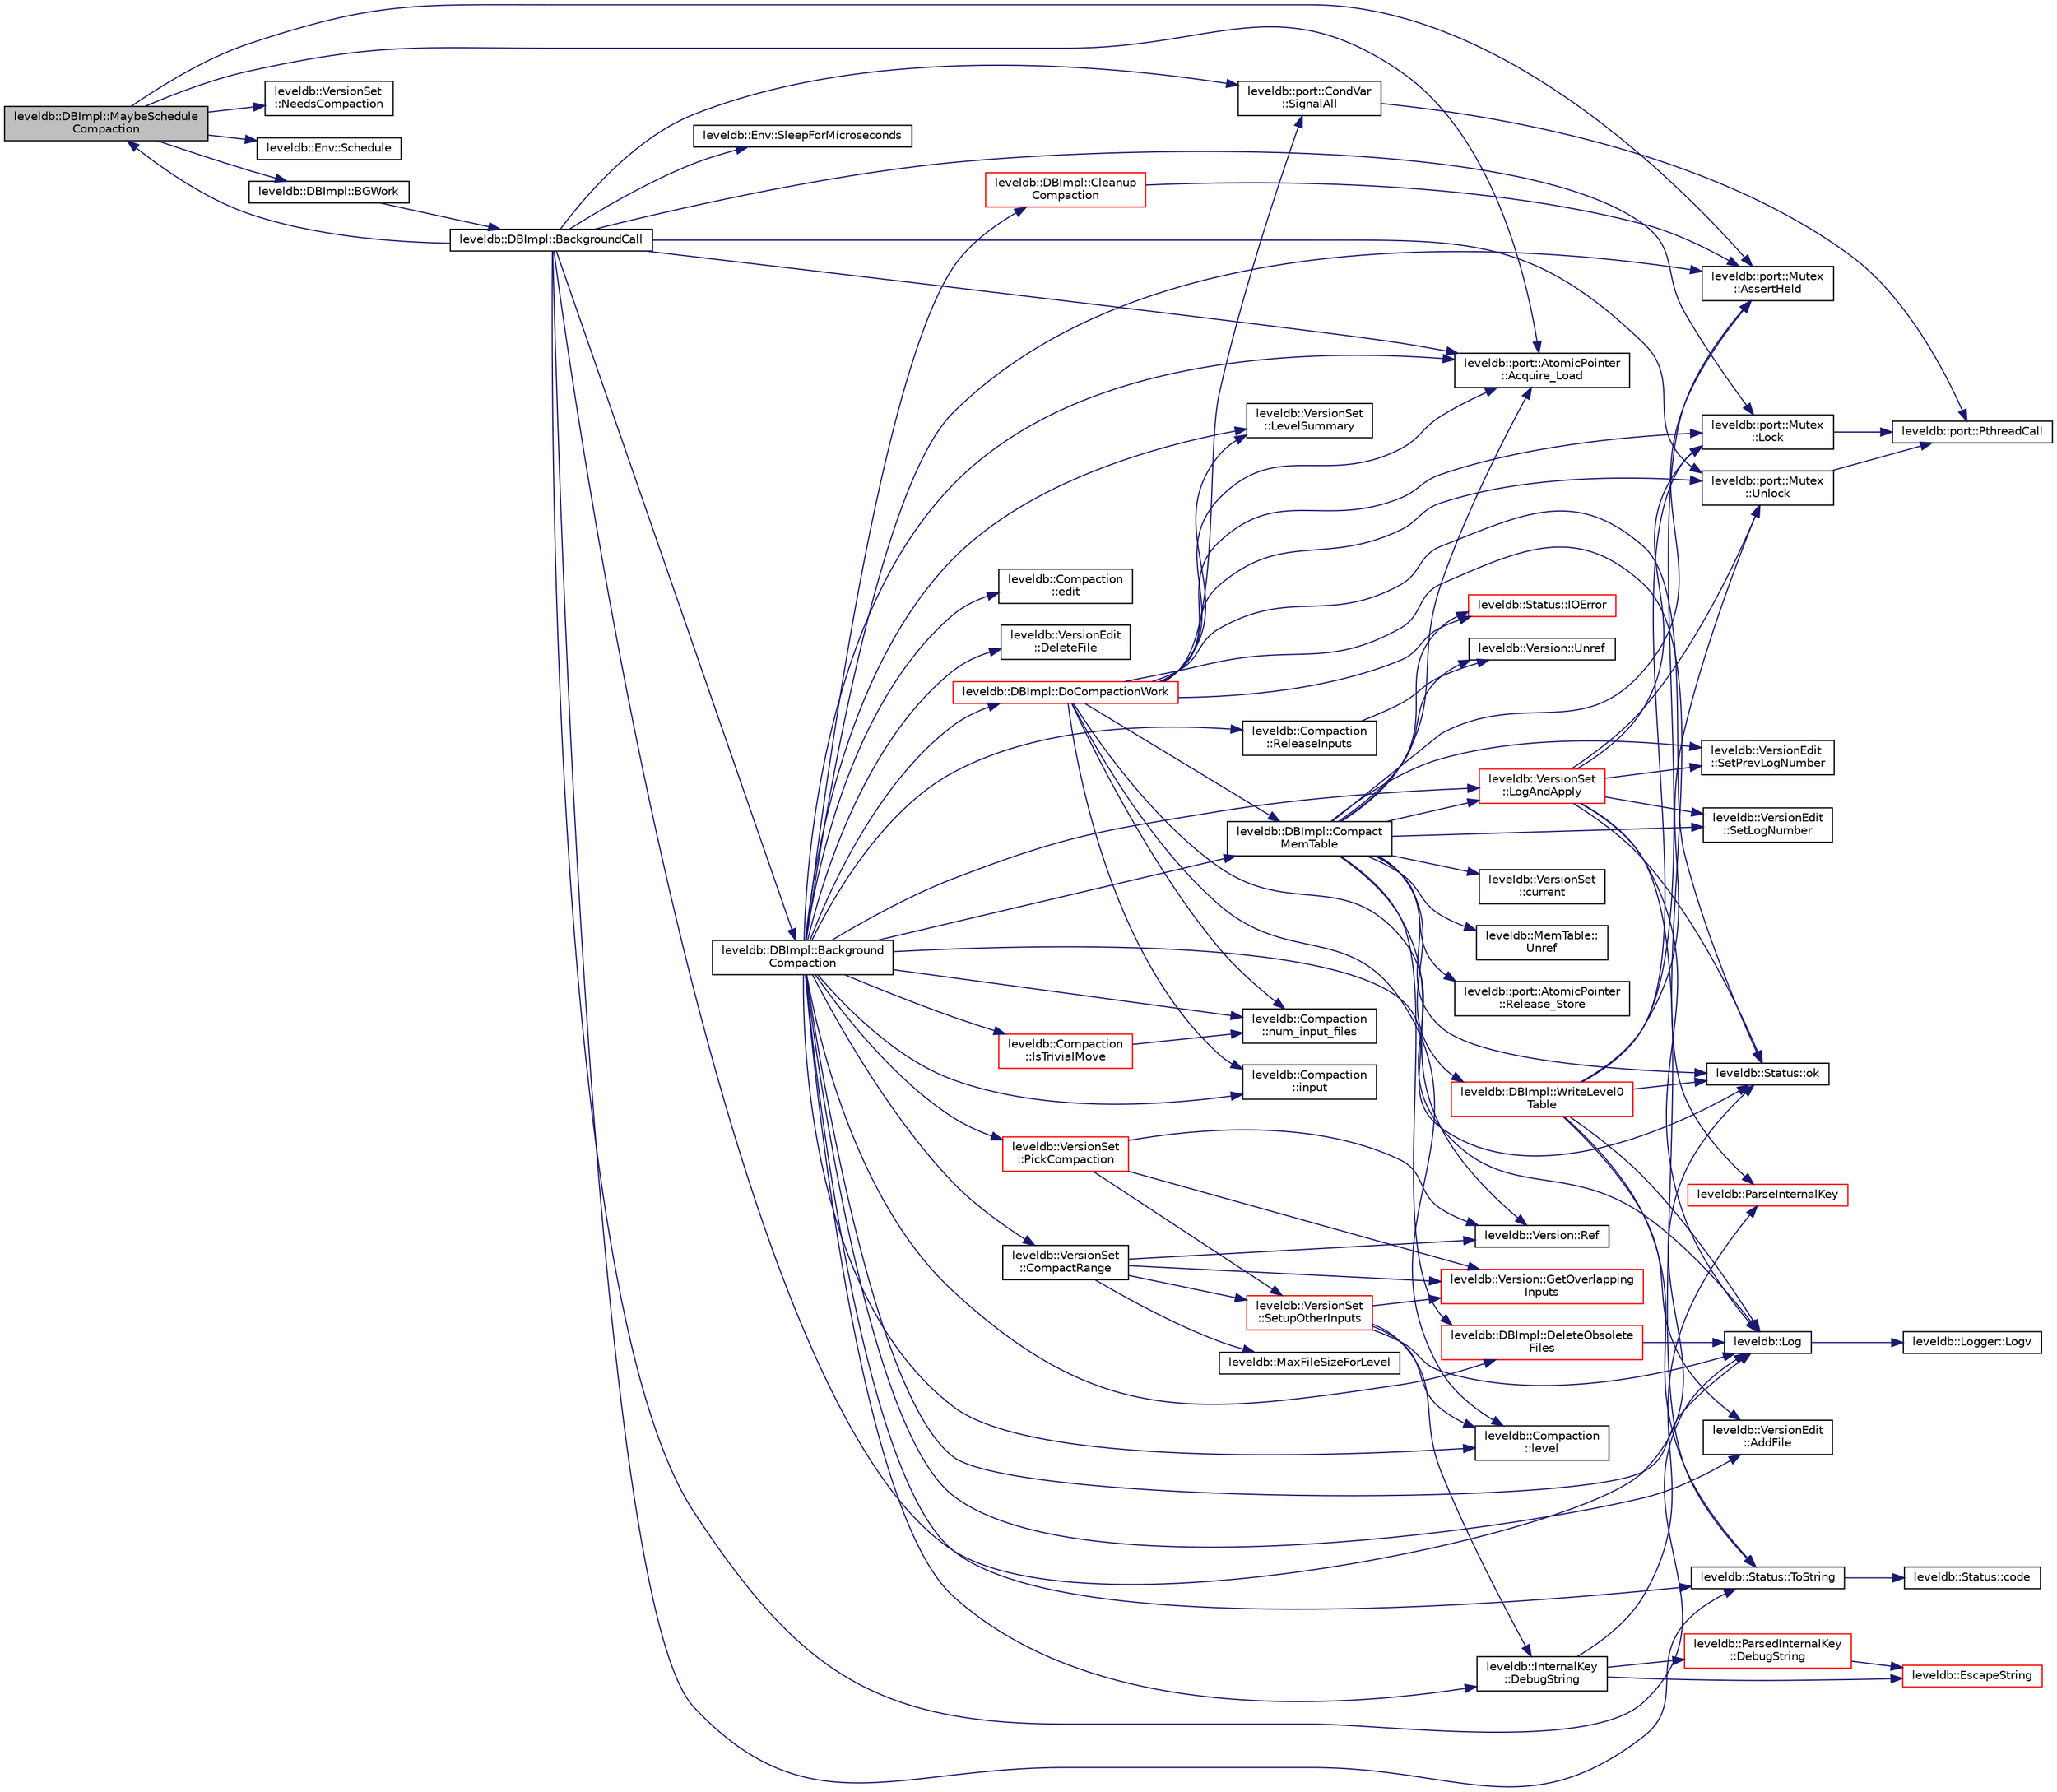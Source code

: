 digraph "leveldb::DBImpl::MaybeScheduleCompaction"
{
  edge [fontname="Helvetica",fontsize="10",labelfontname="Helvetica",labelfontsize="10"];
  node [fontname="Helvetica",fontsize="10",shape=record];
  rankdir="LR";
  Node1 [label="leveldb::DBImpl::MaybeSchedule\lCompaction",height=0.2,width=0.4,color="black", fillcolor="grey75", style="filled" fontcolor="black"];
  Node1 -> Node2 [color="midnightblue",fontsize="10",style="solid",fontname="Helvetica"];
  Node2 [label="leveldb::port::Mutex\l::AssertHeld",height=0.2,width=0.4,color="black", fillcolor="white", style="filled",URL="$classleveldb_1_1port_1_1_mutex.html#a9793393529f59bbb4adaf152bbbab42c"];
  Node1 -> Node3 [color="midnightblue",fontsize="10",style="solid",fontname="Helvetica"];
  Node3 [label="leveldb::port::AtomicPointer\l::Acquire_Load",height=0.2,width=0.4,color="black", fillcolor="white", style="filled",URL="$classleveldb_1_1port_1_1_atomic_pointer.html#a25b7cd07f114f6e59278d5523aff6140"];
  Node1 -> Node4 [color="midnightblue",fontsize="10",style="solid",fontname="Helvetica"];
  Node4 [label="leveldb::VersionSet\l::NeedsCompaction",height=0.2,width=0.4,color="black", fillcolor="white", style="filled",URL="$classleveldb_1_1_version_set.html#aa2976498024282e1449dcba88c6df162"];
  Node1 -> Node5 [color="midnightblue",fontsize="10",style="solid",fontname="Helvetica"];
  Node5 [label="leveldb::Env::Schedule",height=0.2,width=0.4,color="black", fillcolor="white", style="filled",URL="$classleveldb_1_1_env.html#a6b5fc50322d8404f5b13fad0e03d8724"];
  Node1 -> Node6 [color="midnightblue",fontsize="10",style="solid",fontname="Helvetica"];
  Node6 [label="leveldb::DBImpl::BGWork",height=0.2,width=0.4,color="black", fillcolor="white", style="filled",URL="$classleveldb_1_1_d_b_impl.html#ac5e1a8fcf9852a3b3f9712f135f13fa7"];
  Node6 -> Node7 [color="midnightblue",fontsize="10",style="solid",fontname="Helvetica"];
  Node7 [label="leveldb::DBImpl::BackgroundCall",height=0.2,width=0.4,color="black", fillcolor="white", style="filled",URL="$classleveldb_1_1_d_b_impl.html#a0b9829a3bc7b5a119819c6b04b557ab0"];
  Node7 -> Node3 [color="midnightblue",fontsize="10",style="solid",fontname="Helvetica"];
  Node7 -> Node8 [color="midnightblue",fontsize="10",style="solid",fontname="Helvetica"];
  Node8 [label="leveldb::DBImpl::Background\lCompaction",height=0.2,width=0.4,color="black", fillcolor="white", style="filled",URL="$classleveldb_1_1_d_b_impl.html#af8d8c2abc99da12f82a594b6a7d43e35"];
  Node8 -> Node2 [color="midnightblue",fontsize="10",style="solid",fontname="Helvetica"];
  Node8 -> Node9 [color="midnightblue",fontsize="10",style="solid",fontname="Helvetica"];
  Node9 [label="leveldb::DBImpl::Compact\lMemTable",height=0.2,width=0.4,color="black", fillcolor="white", style="filled",URL="$classleveldb_1_1_d_b_impl.html#affe08e583b60dc854760d60f63db9364"];
  Node9 -> Node2 [color="midnightblue",fontsize="10",style="solid",fontname="Helvetica"];
  Node9 -> Node10 [color="midnightblue",fontsize="10",style="solid",fontname="Helvetica"];
  Node10 [label="leveldb::VersionSet\l::current",height=0.2,width=0.4,color="black", fillcolor="white", style="filled",URL="$classleveldb_1_1_version_set.html#a500747b987e66c51116287f26cfd028c"];
  Node9 -> Node11 [color="midnightblue",fontsize="10",style="solid",fontname="Helvetica"];
  Node11 [label="leveldb::Version::Ref",height=0.2,width=0.4,color="black", fillcolor="white", style="filled",URL="$classleveldb_1_1_version.html#ad237b446c7f7d9e63c4b7c162d6f0064"];
  Node9 -> Node12 [color="midnightblue",fontsize="10",style="solid",fontname="Helvetica"];
  Node12 [label="leveldb::DBImpl::WriteLevel0\lTable",height=0.2,width=0.4,color="red", fillcolor="white", style="filled",URL="$classleveldb_1_1_d_b_impl.html#a6b1b87947df08e63ea9389722f943943"];
  Node12 -> Node2 [color="midnightblue",fontsize="10",style="solid",fontname="Helvetica"];
  Node12 -> Node13 [color="midnightblue",fontsize="10",style="solid",fontname="Helvetica"];
  Node13 [label="leveldb::Log",height=0.2,width=0.4,color="black", fillcolor="white", style="filled",URL="$namespaceleveldb.html#aeba9623ceee38be99bed2bc1ae082954"];
  Node13 -> Node14 [color="midnightblue",fontsize="10",style="solid",fontname="Helvetica"];
  Node14 [label="leveldb::Logger::Logv",height=0.2,width=0.4,color="black", fillcolor="white", style="filled",URL="$classleveldb_1_1_logger.html#a408e238a0028a45e9cc7aec6ad2277c5"];
  Node12 -> Node15 [color="midnightblue",fontsize="10",style="solid",fontname="Helvetica"];
  Node15 [label="leveldb::port::Mutex\l::Unlock",height=0.2,width=0.4,color="black", fillcolor="white", style="filled",URL="$classleveldb_1_1port_1_1_mutex.html#a9d69a21c53dad7732b2006acf87f006b"];
  Node15 -> Node16 [color="midnightblue",fontsize="10",style="solid",fontname="Helvetica"];
  Node16 [label="leveldb::port::PthreadCall",height=0.2,width=0.4,color="black", fillcolor="white", style="filled",URL="$namespaceleveldb_1_1port.html#a614e0b6f0b21d697fe4001dbe3d8798b"];
  Node12 -> Node17 [color="midnightblue",fontsize="10",style="solid",fontname="Helvetica"];
  Node17 [label="leveldb::port::Mutex\l::Lock",height=0.2,width=0.4,color="black", fillcolor="white", style="filled",URL="$classleveldb_1_1port_1_1_mutex.html#a9a4da7195ce1802c077bc4d0035d4dd1"];
  Node17 -> Node16 [color="midnightblue",fontsize="10",style="solid",fontname="Helvetica"];
  Node12 -> Node18 [color="midnightblue",fontsize="10",style="solid",fontname="Helvetica"];
  Node18 [label="leveldb::Status::ToString",height=0.2,width=0.4,color="black", fillcolor="white", style="filled",URL="$classleveldb_1_1_status.html#aa8b56d8fe2cd1873778de5d1e5407866"];
  Node18 -> Node19 [color="midnightblue",fontsize="10",style="solid",fontname="Helvetica"];
  Node19 [label="leveldb::Status::code",height=0.2,width=0.4,color="black", fillcolor="white", style="filled",URL="$classleveldb_1_1_status.html#a7e1c5239636c9e0ffff6df6144f32af3"];
  Node12 -> Node20 [color="midnightblue",fontsize="10",style="solid",fontname="Helvetica"];
  Node20 [label="leveldb::Status::ok",height=0.2,width=0.4,color="black", fillcolor="white", style="filled",URL="$classleveldb_1_1_status.html#ab31e89a858c766716e3dc952be857c65"];
  Node12 -> Node21 [color="midnightblue",fontsize="10",style="solid",fontname="Helvetica"];
  Node21 [label="leveldb::VersionEdit\l::AddFile",height=0.2,width=0.4,color="black", fillcolor="white", style="filled",URL="$classleveldb_1_1_version_edit.html#a4cd5cc92761b7ae5b5f9cff46cb88263"];
  Node9 -> Node22 [color="midnightblue",fontsize="10",style="solid",fontname="Helvetica"];
  Node22 [label="leveldb::Version::Unref",height=0.2,width=0.4,color="black", fillcolor="white", style="filled",URL="$classleveldb_1_1_version.html#a3f623697f625d4740d5b273c0bf6223a"];
  Node9 -> Node20 [color="midnightblue",fontsize="10",style="solid",fontname="Helvetica"];
  Node9 -> Node3 [color="midnightblue",fontsize="10",style="solid",fontname="Helvetica"];
  Node9 -> Node23 [color="midnightblue",fontsize="10",style="solid",fontname="Helvetica"];
  Node23 [label="leveldb::Status::IOError",height=0.2,width=0.4,color="red", fillcolor="white", style="filled",URL="$classleveldb_1_1_status.html#ada6143081d41803808f77287153f96b7"];
  Node9 -> Node24 [color="midnightblue",fontsize="10",style="solid",fontname="Helvetica"];
  Node24 [label="leveldb::VersionEdit\l::SetPrevLogNumber",height=0.2,width=0.4,color="black", fillcolor="white", style="filled",URL="$classleveldb_1_1_version_edit.html#ac1b5689f62e7a8f63c4eefa437a4f2f3"];
  Node9 -> Node25 [color="midnightblue",fontsize="10",style="solid",fontname="Helvetica"];
  Node25 [label="leveldb::VersionEdit\l::SetLogNumber",height=0.2,width=0.4,color="black", fillcolor="white", style="filled",URL="$classleveldb_1_1_version_edit.html#a47e5c58d34b0e27dc8990687e0c5477a"];
  Node9 -> Node26 [color="midnightblue",fontsize="10",style="solid",fontname="Helvetica"];
  Node26 [label="leveldb::VersionSet\l::LogAndApply",height=0.2,width=0.4,color="red", fillcolor="white", style="filled",URL="$classleveldb_1_1_version_set.html#ac1d014901be7095ace1aaec0cf391fb6"];
  Node26 -> Node25 [color="midnightblue",fontsize="10",style="solid",fontname="Helvetica"];
  Node26 -> Node24 [color="midnightblue",fontsize="10",style="solid",fontname="Helvetica"];
  Node26 -> Node20 [color="midnightblue",fontsize="10",style="solid",fontname="Helvetica"];
  Node26 -> Node15 [color="midnightblue",fontsize="10",style="solid",fontname="Helvetica"];
  Node26 -> Node13 [color="midnightblue",fontsize="10",style="solid",fontname="Helvetica"];
  Node26 -> Node18 [color="midnightblue",fontsize="10",style="solid",fontname="Helvetica"];
  Node26 -> Node17 [color="midnightblue",fontsize="10",style="solid",fontname="Helvetica"];
  Node9 -> Node27 [color="midnightblue",fontsize="10",style="solid",fontname="Helvetica"];
  Node27 [label="leveldb::MemTable::\lUnref",height=0.2,width=0.4,color="black", fillcolor="white", style="filled",URL="$classleveldb_1_1_mem_table.html#a5dcbf17d1477e6098a30dadd0745cfb2"];
  Node9 -> Node28 [color="midnightblue",fontsize="10",style="solid",fontname="Helvetica"];
  Node28 [label="leveldb::port::AtomicPointer\l::Release_Store",height=0.2,width=0.4,color="black", fillcolor="white", style="filled",URL="$classleveldb_1_1port_1_1_atomic_pointer.html#a8dfe51c125f71c09a363dae042be63a7"];
  Node9 -> Node29 [color="midnightblue",fontsize="10",style="solid",fontname="Helvetica"];
  Node29 [label="leveldb::DBImpl::DeleteObsolete\lFiles",height=0.2,width=0.4,color="red", fillcolor="white", style="filled",URL="$classleveldb_1_1_d_b_impl.html#a193cbda79a60ec9d3b83991cf7be91cf"];
  Node29 -> Node13 [color="midnightblue",fontsize="10",style="solid",fontname="Helvetica"];
  Node8 -> Node30 [color="midnightblue",fontsize="10",style="solid",fontname="Helvetica"];
  Node30 [label="leveldb::VersionSet\l::CompactRange",height=0.2,width=0.4,color="black", fillcolor="white", style="filled",URL="$classleveldb_1_1_version_set.html#a3a03f9a6c86e861be314cf8e01f33142"];
  Node30 -> Node31 [color="midnightblue",fontsize="10",style="solid",fontname="Helvetica"];
  Node31 [label="leveldb::Version::GetOverlapping\lInputs",height=0.2,width=0.4,color="red", fillcolor="white", style="filled",URL="$classleveldb_1_1_version.html#afd86dffba7ce5229778bddd546517392"];
  Node30 -> Node32 [color="midnightblue",fontsize="10",style="solid",fontname="Helvetica"];
  Node32 [label="leveldb::MaxFileSizeForLevel",height=0.2,width=0.4,color="black", fillcolor="white", style="filled",URL="$namespaceleveldb.html#a670e043671728f7aa2dd991c2b2b7139"];
  Node30 -> Node11 [color="midnightblue",fontsize="10",style="solid",fontname="Helvetica"];
  Node30 -> Node33 [color="midnightblue",fontsize="10",style="solid",fontname="Helvetica"];
  Node33 [label="leveldb::VersionSet\l::SetupOtherInputs",height=0.2,width=0.4,color="red", fillcolor="white", style="filled",URL="$classleveldb_1_1_version_set.html#aa9230d35e8bf13fc2f9b30f2a96f5c8a"];
  Node33 -> Node34 [color="midnightblue",fontsize="10",style="solid",fontname="Helvetica"];
  Node34 [label="leveldb::Compaction\l::level",height=0.2,width=0.4,color="black", fillcolor="white", style="filled",URL="$classleveldb_1_1_compaction.html#aaf72769cc8dabece3e513399425f91fa"];
  Node33 -> Node31 [color="midnightblue",fontsize="10",style="solid",fontname="Helvetica"];
  Node33 -> Node13 [color="midnightblue",fontsize="10",style="solid",fontname="Helvetica"];
  Node33 -> Node35 [color="midnightblue",fontsize="10",style="solid",fontname="Helvetica"];
  Node35 [label="leveldb::InternalKey\l::DebugString",height=0.2,width=0.4,color="black", fillcolor="white", style="filled",URL="$classleveldb_1_1_internal_key.html#a737053e1b02c3eb8361e960f7fe5befb"];
  Node35 -> Node36 [color="midnightblue",fontsize="10",style="solid",fontname="Helvetica"];
  Node36 [label="leveldb::ParseInternalKey",height=0.2,width=0.4,color="red", fillcolor="white", style="filled",URL="$namespaceleveldb.html#a5a173b622e86c7a2f9beae3ac8818ac3"];
  Node35 -> Node37 [color="midnightblue",fontsize="10",style="solid",fontname="Helvetica"];
  Node37 [label="leveldb::ParsedInternalKey\l::DebugString",height=0.2,width=0.4,color="red", fillcolor="white", style="filled",URL="$structleveldb_1_1_parsed_internal_key.html#abda4655ea6857f75dcb8f409873207d5"];
  Node37 -> Node38 [color="midnightblue",fontsize="10",style="solid",fontname="Helvetica"];
  Node38 [label="leveldb::EscapeString",height=0.2,width=0.4,color="red", fillcolor="white", style="filled",URL="$namespaceleveldb.html#a6d50705a37d7459f152f8ad839513a73"];
  Node35 -> Node38 [color="midnightblue",fontsize="10",style="solid",fontname="Helvetica"];
  Node8 -> Node39 [color="midnightblue",fontsize="10",style="solid",fontname="Helvetica"];
  Node39 [label="leveldb::Compaction\l::input",height=0.2,width=0.4,color="black", fillcolor="white", style="filled",URL="$classleveldb_1_1_compaction.html#a989d147c33f2993d4503c56ea0ee3a78"];
  Node8 -> Node40 [color="midnightblue",fontsize="10",style="solid",fontname="Helvetica"];
  Node40 [label="leveldb::Compaction\l::num_input_files",height=0.2,width=0.4,color="black", fillcolor="white", style="filled",URL="$classleveldb_1_1_compaction.html#a75bcfebad0f838380ef7f63dc083e992"];
  Node8 -> Node13 [color="midnightblue",fontsize="10",style="solid",fontname="Helvetica"];
  Node8 -> Node35 [color="midnightblue",fontsize="10",style="solid",fontname="Helvetica"];
  Node8 -> Node41 [color="midnightblue",fontsize="10",style="solid",fontname="Helvetica"];
  Node41 [label="leveldb::VersionSet\l::PickCompaction",height=0.2,width=0.4,color="red", fillcolor="white", style="filled",URL="$classleveldb_1_1_version_set.html#a1cdc6a05e0a7df9f29b5bccd485a0219"];
  Node41 -> Node11 [color="midnightblue",fontsize="10",style="solid",fontname="Helvetica"];
  Node41 -> Node31 [color="midnightblue",fontsize="10",style="solid",fontname="Helvetica"];
  Node41 -> Node33 [color="midnightblue",fontsize="10",style="solid",fontname="Helvetica"];
  Node8 -> Node42 [color="midnightblue",fontsize="10",style="solid",fontname="Helvetica"];
  Node42 [label="leveldb::Compaction\l::IsTrivialMove",height=0.2,width=0.4,color="red", fillcolor="white", style="filled",URL="$classleveldb_1_1_compaction.html#a9d88e4a33ba63749cb0f0f04fbc74968"];
  Node42 -> Node40 [color="midnightblue",fontsize="10",style="solid",fontname="Helvetica"];
  Node8 -> Node43 [color="midnightblue",fontsize="10",style="solid",fontname="Helvetica"];
  Node43 [label="leveldb::Compaction\l::edit",height=0.2,width=0.4,color="black", fillcolor="white", style="filled",URL="$classleveldb_1_1_compaction.html#a122e4f7b4fdb6c0d1862624742b34b3d"];
  Node8 -> Node44 [color="midnightblue",fontsize="10",style="solid",fontname="Helvetica"];
  Node44 [label="leveldb::VersionEdit\l::DeleteFile",height=0.2,width=0.4,color="black", fillcolor="white", style="filled",URL="$classleveldb_1_1_version_edit.html#ac222bfd1055114d57aadbd124f24ad0c"];
  Node8 -> Node34 [color="midnightblue",fontsize="10",style="solid",fontname="Helvetica"];
  Node8 -> Node21 [color="midnightblue",fontsize="10",style="solid",fontname="Helvetica"];
  Node8 -> Node26 [color="midnightblue",fontsize="10",style="solid",fontname="Helvetica"];
  Node8 -> Node18 [color="midnightblue",fontsize="10",style="solid",fontname="Helvetica"];
  Node8 -> Node45 [color="midnightblue",fontsize="10",style="solid",fontname="Helvetica"];
  Node45 [label="leveldb::VersionSet\l::LevelSummary",height=0.2,width=0.4,color="black", fillcolor="white", style="filled",URL="$classleveldb_1_1_version_set.html#abc156e2c0a7f2d0ef4a14b6f27a382a3"];
  Node8 -> Node46 [color="midnightblue",fontsize="10",style="solid",fontname="Helvetica"];
  Node46 [label="leveldb::DBImpl::DoCompactionWork",height=0.2,width=0.4,color="red", fillcolor="white", style="filled",URL="$classleveldb_1_1_d_b_impl.html#a75d505d0959b9efda825cf07b078d0c6"];
  Node46 -> Node13 [color="midnightblue",fontsize="10",style="solid",fontname="Helvetica"];
  Node46 -> Node40 [color="midnightblue",fontsize="10",style="solid",fontname="Helvetica"];
  Node46 -> Node34 [color="midnightblue",fontsize="10",style="solid",fontname="Helvetica"];
  Node46 -> Node15 [color="midnightblue",fontsize="10",style="solid",fontname="Helvetica"];
  Node46 -> Node3 [color="midnightblue",fontsize="10",style="solid",fontname="Helvetica"];
  Node46 -> Node17 [color="midnightblue",fontsize="10",style="solid",fontname="Helvetica"];
  Node46 -> Node9 [color="midnightblue",fontsize="10",style="solid",fontname="Helvetica"];
  Node46 -> Node47 [color="midnightblue",fontsize="10",style="solid",fontname="Helvetica"];
  Node47 [label="leveldb::port::CondVar\l::SignalAll",height=0.2,width=0.4,color="black", fillcolor="white", style="filled",URL="$classleveldb_1_1port_1_1_cond_var.html#ad7725662f3c1bc542100c41081d1428a"];
  Node47 -> Node16 [color="midnightblue",fontsize="10",style="solid",fontname="Helvetica"];
  Node46 -> Node20 [color="midnightblue",fontsize="10",style="solid",fontname="Helvetica"];
  Node46 -> Node36 [color="midnightblue",fontsize="10",style="solid",fontname="Helvetica"];
  Node46 -> Node23 [color="midnightblue",fontsize="10",style="solid",fontname="Helvetica"];
  Node46 -> Node39 [color="midnightblue",fontsize="10",style="solid",fontname="Helvetica"];
  Node46 -> Node45 [color="midnightblue",fontsize="10",style="solid",fontname="Helvetica"];
  Node8 -> Node48 [color="midnightblue",fontsize="10",style="solid",fontname="Helvetica"];
  Node48 [label="leveldb::DBImpl::Cleanup\lCompaction",height=0.2,width=0.4,color="red", fillcolor="white", style="filled",URL="$classleveldb_1_1_d_b_impl.html#ac92ebc16dda9d49a3e4cf085f5798c54"];
  Node48 -> Node2 [color="midnightblue",fontsize="10",style="solid",fontname="Helvetica"];
  Node8 -> Node49 [color="midnightblue",fontsize="10",style="solid",fontname="Helvetica"];
  Node49 [label="leveldb::Compaction\l::ReleaseInputs",height=0.2,width=0.4,color="black", fillcolor="white", style="filled",URL="$classleveldb_1_1_compaction.html#a87ec90747d22dce0d103149db1ecf709"];
  Node49 -> Node22 [color="midnightblue",fontsize="10",style="solid",fontname="Helvetica"];
  Node8 -> Node29 [color="midnightblue",fontsize="10",style="solid",fontname="Helvetica"];
  Node8 -> Node20 [color="midnightblue",fontsize="10",style="solid",fontname="Helvetica"];
  Node8 -> Node3 [color="midnightblue",fontsize="10",style="solid",fontname="Helvetica"];
  Node7 -> Node20 [color="midnightblue",fontsize="10",style="solid",fontname="Helvetica"];
  Node7 -> Node47 [color="midnightblue",fontsize="10",style="solid",fontname="Helvetica"];
  Node7 -> Node13 [color="midnightblue",fontsize="10",style="solid",fontname="Helvetica"];
  Node7 -> Node18 [color="midnightblue",fontsize="10",style="solid",fontname="Helvetica"];
  Node7 -> Node15 [color="midnightblue",fontsize="10",style="solid",fontname="Helvetica"];
  Node7 -> Node50 [color="midnightblue",fontsize="10",style="solid",fontname="Helvetica"];
  Node50 [label="leveldb::Env::SleepForMicroseconds",height=0.2,width=0.4,color="black", fillcolor="white", style="filled",URL="$classleveldb_1_1_env.html#a43ad838cfb08db3d9e2197800cd33312"];
  Node7 -> Node17 [color="midnightblue",fontsize="10",style="solid",fontname="Helvetica"];
  Node7 -> Node1 [color="midnightblue",fontsize="10",style="solid",fontname="Helvetica"];
}
